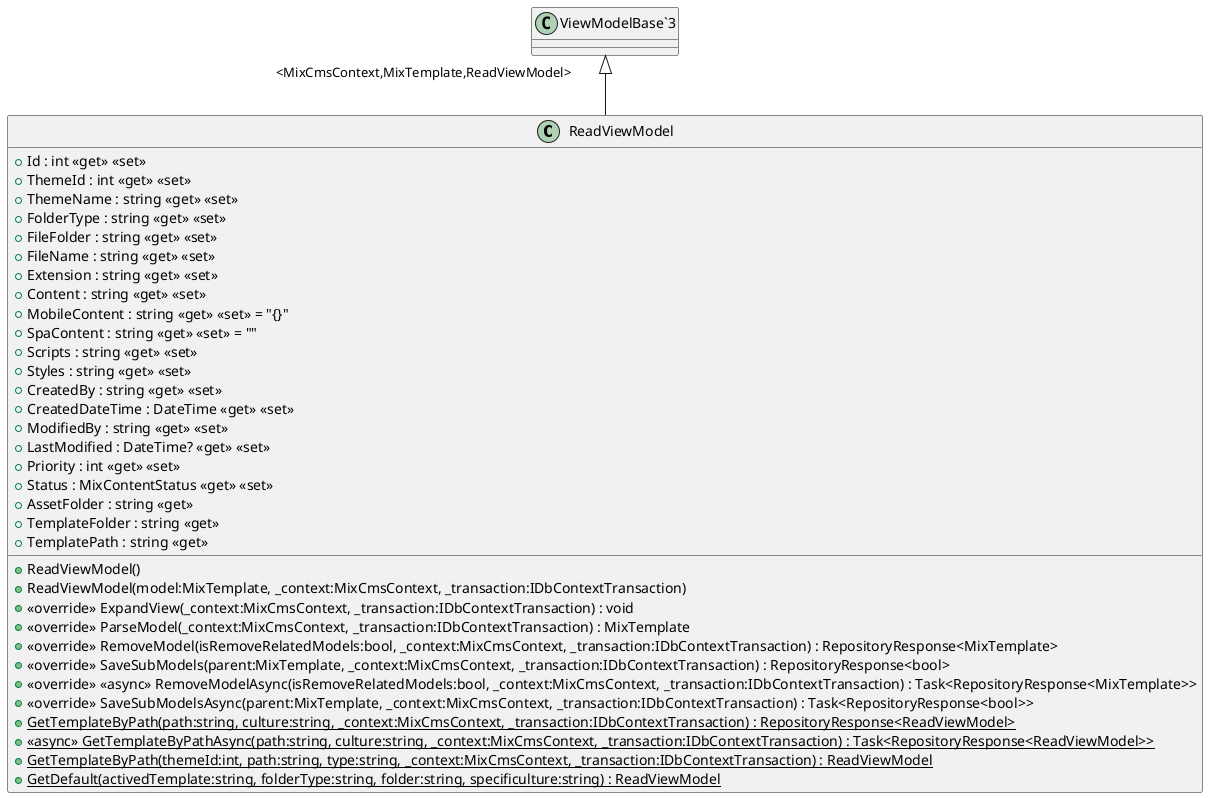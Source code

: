 @startuml
class ReadViewModel {
    + Id : int <<get>> <<set>>
    + ThemeId : int <<get>> <<set>>
    + ThemeName : string <<get>> <<set>>
    + FolderType : string <<get>> <<set>>
    + FileFolder : string <<get>> <<set>>
    + FileName : string <<get>> <<set>>
    + Extension : string <<get>> <<set>>
    + Content : string <<get>> <<set>>
    + MobileContent : string <<get>> <<set>> = "{}"
    + SpaContent : string <<get>> <<set>> = ""
    + Scripts : string <<get>> <<set>>
    + Styles : string <<get>> <<set>>
    + CreatedBy : string <<get>> <<set>>
    + CreatedDateTime : DateTime <<get>> <<set>>
    + ModifiedBy : string <<get>> <<set>>
    + LastModified : DateTime? <<get>> <<set>>
    + Priority : int <<get>> <<set>>
    + Status : MixContentStatus <<get>> <<set>>
    + AssetFolder : string <<get>>
    + TemplateFolder : string <<get>>
    + TemplatePath : string <<get>>
    + ReadViewModel()
    + ReadViewModel(model:MixTemplate, _context:MixCmsContext, _transaction:IDbContextTransaction)
    + <<override>> ExpandView(_context:MixCmsContext, _transaction:IDbContextTransaction) : void
    + <<override>> ParseModel(_context:MixCmsContext, _transaction:IDbContextTransaction) : MixTemplate
    + <<override>> RemoveModel(isRemoveRelatedModels:bool, _context:MixCmsContext, _transaction:IDbContextTransaction) : RepositoryResponse<MixTemplate>
    + <<override>> SaveSubModels(parent:MixTemplate, _context:MixCmsContext, _transaction:IDbContextTransaction) : RepositoryResponse<bool>
    + <<override>> <<async>> RemoveModelAsync(isRemoveRelatedModels:bool, _context:MixCmsContext, _transaction:IDbContextTransaction) : Task<RepositoryResponse<MixTemplate>>
    + <<override>> SaveSubModelsAsync(parent:MixTemplate, _context:MixCmsContext, _transaction:IDbContextTransaction) : Task<RepositoryResponse<bool>>
    + {static} GetTemplateByPath(path:string, culture:string, _context:MixCmsContext, _transaction:IDbContextTransaction) : RepositoryResponse<ReadViewModel>
    + {static} <<async>> GetTemplateByPathAsync(path:string, culture:string, _context:MixCmsContext, _transaction:IDbContextTransaction) : Task<RepositoryResponse<ReadViewModel>>
    + {static} GetTemplateByPath(themeId:int, path:string, type:string, _context:MixCmsContext, _transaction:IDbContextTransaction) : ReadViewModel
    + {static} GetDefault(activedTemplate:string, folderType:string, folder:string, specificulture:string) : ReadViewModel
}
"ViewModelBase`3" "<MixCmsContext,MixTemplate,ReadViewModel>" <|-- ReadViewModel
@enduml
